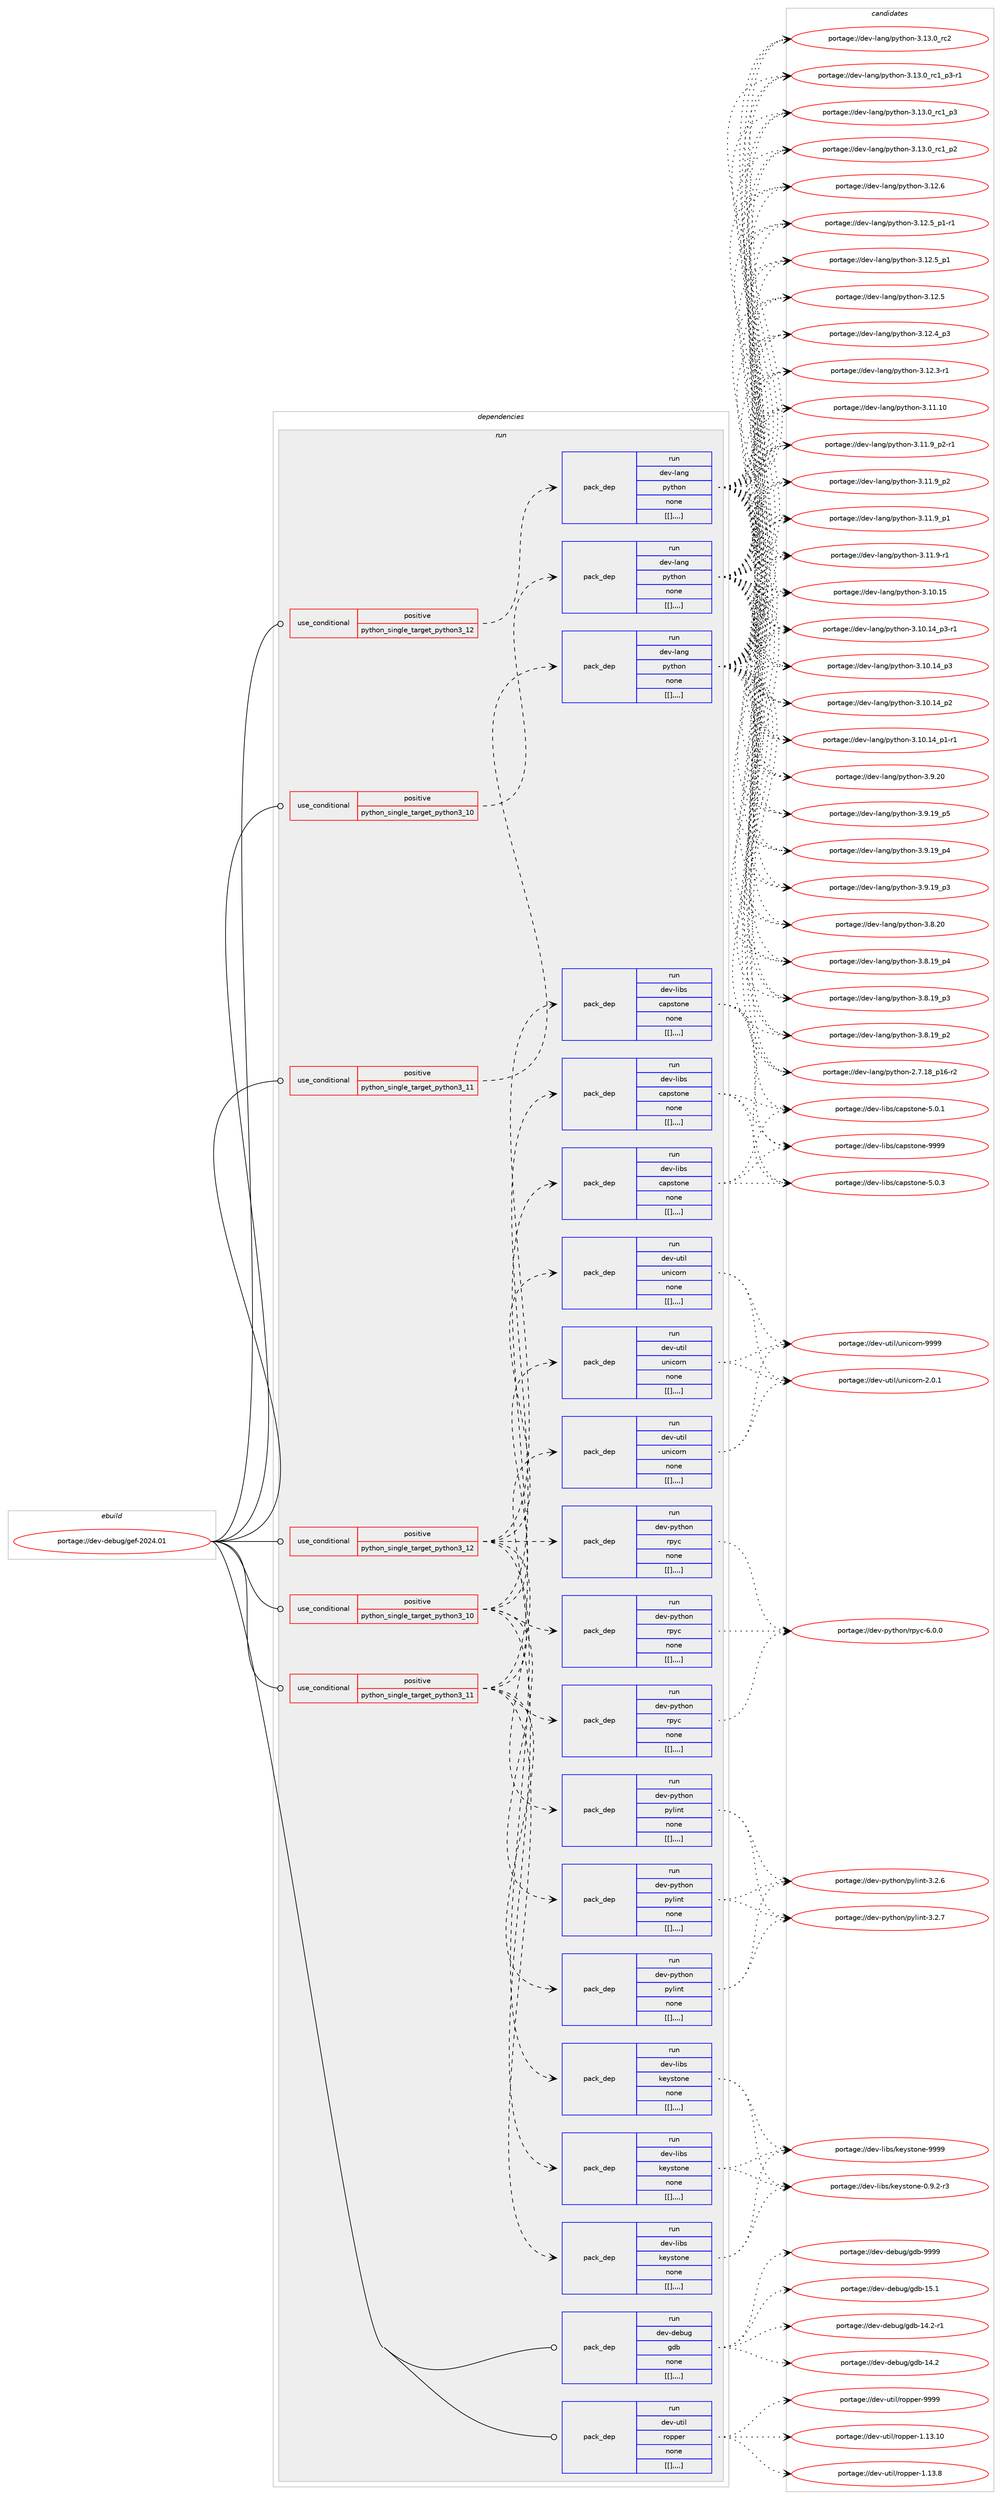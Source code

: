 digraph prolog {

# *************
# Graph options
# *************

newrank=true;
concentrate=true;
compound=true;
graph [rankdir=LR,fontname=Helvetica,fontsize=10,ranksep=1.5];#, ranksep=2.5, nodesep=0.2];
edge  [arrowhead=vee];
node  [fontname=Helvetica,fontsize=10];

# **********
# The ebuild
# **********

subgraph cluster_leftcol {
color=gray;
label=<<i>ebuild</i>>;
id [label="portage://dev-debug/gef-2024.01", color=red, width=4, href="../dev-debug/gef-2024.01.svg"];
}

# ****************
# The dependencies
# ****************

subgraph cluster_midcol {
color=gray;
label=<<i>dependencies</i>>;
subgraph cluster_compile {
fillcolor="#eeeeee";
style=filled;
label=<<i>compile</i>>;
}
subgraph cluster_compileandrun {
fillcolor="#eeeeee";
style=filled;
label=<<i>compile and run</i>>;
}
subgraph cluster_run {
fillcolor="#eeeeee";
style=filled;
label=<<i>run</i>>;
subgraph cond19465 {
dependency72526 [label=<<TABLE BORDER="0" CELLBORDER="1" CELLSPACING="0" CELLPADDING="4"><TR><TD ROWSPAN="3" CELLPADDING="10">use_conditional</TD></TR><TR><TD>positive</TD></TR><TR><TD>python_single_target_python3_10</TD></TR></TABLE>>, shape=none, color=red];
subgraph pack52114 {
dependency72527 [label=<<TABLE BORDER="0" CELLBORDER="1" CELLSPACING="0" CELLPADDING="4" WIDTH="220"><TR><TD ROWSPAN="6" CELLPADDING="30">pack_dep</TD></TR><TR><TD WIDTH="110">run</TD></TR><TR><TD>dev-lang</TD></TR><TR><TD>python</TD></TR><TR><TD>none</TD></TR><TR><TD>[[],,,,]</TD></TR></TABLE>>, shape=none, color=blue];
}
dependency72526:e -> dependency72527:w [weight=20,style="dashed",arrowhead="vee"];
}
id:e -> dependency72526:w [weight=20,style="solid",arrowhead="odot"];
subgraph cond19466 {
dependency72528 [label=<<TABLE BORDER="0" CELLBORDER="1" CELLSPACING="0" CELLPADDING="4"><TR><TD ROWSPAN="3" CELLPADDING="10">use_conditional</TD></TR><TR><TD>positive</TD></TR><TR><TD>python_single_target_python3_10</TD></TR></TABLE>>, shape=none, color=red];
subgraph pack52115 {
dependency72529 [label=<<TABLE BORDER="0" CELLBORDER="1" CELLSPACING="0" CELLPADDING="4" WIDTH="220"><TR><TD ROWSPAN="6" CELLPADDING="30">pack_dep</TD></TR><TR><TD WIDTH="110">run</TD></TR><TR><TD>dev-libs</TD></TR><TR><TD>capstone</TD></TR><TR><TD>none</TD></TR><TR><TD>[[],,,,]</TD></TR></TABLE>>, shape=none, color=blue];
}
dependency72528:e -> dependency72529:w [weight=20,style="dashed",arrowhead="vee"];
subgraph pack52116 {
dependency72530 [label=<<TABLE BORDER="0" CELLBORDER="1" CELLSPACING="0" CELLPADDING="4" WIDTH="220"><TR><TD ROWSPAN="6" CELLPADDING="30">pack_dep</TD></TR><TR><TD WIDTH="110">run</TD></TR><TR><TD>dev-libs</TD></TR><TR><TD>keystone</TD></TR><TR><TD>none</TD></TR><TR><TD>[[],,,,]</TD></TR></TABLE>>, shape=none, color=blue];
}
dependency72528:e -> dependency72530:w [weight=20,style="dashed",arrowhead="vee"];
subgraph pack52117 {
dependency72531 [label=<<TABLE BORDER="0" CELLBORDER="1" CELLSPACING="0" CELLPADDING="4" WIDTH="220"><TR><TD ROWSPAN="6" CELLPADDING="30">pack_dep</TD></TR><TR><TD WIDTH="110">run</TD></TR><TR><TD>dev-python</TD></TR><TR><TD>pylint</TD></TR><TR><TD>none</TD></TR><TR><TD>[[],,,,]</TD></TR></TABLE>>, shape=none, color=blue];
}
dependency72528:e -> dependency72531:w [weight=20,style="dashed",arrowhead="vee"];
subgraph pack52118 {
dependency72532 [label=<<TABLE BORDER="0" CELLBORDER="1" CELLSPACING="0" CELLPADDING="4" WIDTH="220"><TR><TD ROWSPAN="6" CELLPADDING="30">pack_dep</TD></TR><TR><TD WIDTH="110">run</TD></TR><TR><TD>dev-python</TD></TR><TR><TD>rpyc</TD></TR><TR><TD>none</TD></TR><TR><TD>[[],,,,]</TD></TR></TABLE>>, shape=none, color=blue];
}
dependency72528:e -> dependency72532:w [weight=20,style="dashed",arrowhead="vee"];
subgraph pack52119 {
dependency72533 [label=<<TABLE BORDER="0" CELLBORDER="1" CELLSPACING="0" CELLPADDING="4" WIDTH="220"><TR><TD ROWSPAN="6" CELLPADDING="30">pack_dep</TD></TR><TR><TD WIDTH="110">run</TD></TR><TR><TD>dev-util</TD></TR><TR><TD>unicorn</TD></TR><TR><TD>none</TD></TR><TR><TD>[[],,,,]</TD></TR></TABLE>>, shape=none, color=blue];
}
dependency72528:e -> dependency72533:w [weight=20,style="dashed",arrowhead="vee"];
}
id:e -> dependency72528:w [weight=20,style="solid",arrowhead="odot"];
subgraph cond19467 {
dependency72534 [label=<<TABLE BORDER="0" CELLBORDER="1" CELLSPACING="0" CELLPADDING="4"><TR><TD ROWSPAN="3" CELLPADDING="10">use_conditional</TD></TR><TR><TD>positive</TD></TR><TR><TD>python_single_target_python3_11</TD></TR></TABLE>>, shape=none, color=red];
subgraph pack52120 {
dependency72535 [label=<<TABLE BORDER="0" CELLBORDER="1" CELLSPACING="0" CELLPADDING="4" WIDTH="220"><TR><TD ROWSPAN="6" CELLPADDING="30">pack_dep</TD></TR><TR><TD WIDTH="110">run</TD></TR><TR><TD>dev-lang</TD></TR><TR><TD>python</TD></TR><TR><TD>none</TD></TR><TR><TD>[[],,,,]</TD></TR></TABLE>>, shape=none, color=blue];
}
dependency72534:e -> dependency72535:w [weight=20,style="dashed",arrowhead="vee"];
}
id:e -> dependency72534:w [weight=20,style="solid",arrowhead="odot"];
subgraph cond19468 {
dependency72536 [label=<<TABLE BORDER="0" CELLBORDER="1" CELLSPACING="0" CELLPADDING="4"><TR><TD ROWSPAN="3" CELLPADDING="10">use_conditional</TD></TR><TR><TD>positive</TD></TR><TR><TD>python_single_target_python3_11</TD></TR></TABLE>>, shape=none, color=red];
subgraph pack52121 {
dependency72537 [label=<<TABLE BORDER="0" CELLBORDER="1" CELLSPACING="0" CELLPADDING="4" WIDTH="220"><TR><TD ROWSPAN="6" CELLPADDING="30">pack_dep</TD></TR><TR><TD WIDTH="110">run</TD></TR><TR><TD>dev-libs</TD></TR><TR><TD>capstone</TD></TR><TR><TD>none</TD></TR><TR><TD>[[],,,,]</TD></TR></TABLE>>, shape=none, color=blue];
}
dependency72536:e -> dependency72537:w [weight=20,style="dashed",arrowhead="vee"];
subgraph pack52122 {
dependency72538 [label=<<TABLE BORDER="0" CELLBORDER="1" CELLSPACING="0" CELLPADDING="4" WIDTH="220"><TR><TD ROWSPAN="6" CELLPADDING="30">pack_dep</TD></TR><TR><TD WIDTH="110">run</TD></TR><TR><TD>dev-libs</TD></TR><TR><TD>keystone</TD></TR><TR><TD>none</TD></TR><TR><TD>[[],,,,]</TD></TR></TABLE>>, shape=none, color=blue];
}
dependency72536:e -> dependency72538:w [weight=20,style="dashed",arrowhead="vee"];
subgraph pack52123 {
dependency72539 [label=<<TABLE BORDER="0" CELLBORDER="1" CELLSPACING="0" CELLPADDING="4" WIDTH="220"><TR><TD ROWSPAN="6" CELLPADDING="30">pack_dep</TD></TR><TR><TD WIDTH="110">run</TD></TR><TR><TD>dev-python</TD></TR><TR><TD>pylint</TD></TR><TR><TD>none</TD></TR><TR><TD>[[],,,,]</TD></TR></TABLE>>, shape=none, color=blue];
}
dependency72536:e -> dependency72539:w [weight=20,style="dashed",arrowhead="vee"];
subgraph pack52124 {
dependency72540 [label=<<TABLE BORDER="0" CELLBORDER="1" CELLSPACING="0" CELLPADDING="4" WIDTH="220"><TR><TD ROWSPAN="6" CELLPADDING="30">pack_dep</TD></TR><TR><TD WIDTH="110">run</TD></TR><TR><TD>dev-python</TD></TR><TR><TD>rpyc</TD></TR><TR><TD>none</TD></TR><TR><TD>[[],,,,]</TD></TR></TABLE>>, shape=none, color=blue];
}
dependency72536:e -> dependency72540:w [weight=20,style="dashed",arrowhead="vee"];
subgraph pack52125 {
dependency72541 [label=<<TABLE BORDER="0" CELLBORDER="1" CELLSPACING="0" CELLPADDING="4" WIDTH="220"><TR><TD ROWSPAN="6" CELLPADDING="30">pack_dep</TD></TR><TR><TD WIDTH="110">run</TD></TR><TR><TD>dev-util</TD></TR><TR><TD>unicorn</TD></TR><TR><TD>none</TD></TR><TR><TD>[[],,,,]</TD></TR></TABLE>>, shape=none, color=blue];
}
dependency72536:e -> dependency72541:w [weight=20,style="dashed",arrowhead="vee"];
}
id:e -> dependency72536:w [weight=20,style="solid",arrowhead="odot"];
subgraph cond19469 {
dependency72542 [label=<<TABLE BORDER="0" CELLBORDER="1" CELLSPACING="0" CELLPADDING="4"><TR><TD ROWSPAN="3" CELLPADDING="10">use_conditional</TD></TR><TR><TD>positive</TD></TR><TR><TD>python_single_target_python3_12</TD></TR></TABLE>>, shape=none, color=red];
subgraph pack52126 {
dependency72543 [label=<<TABLE BORDER="0" CELLBORDER="1" CELLSPACING="0" CELLPADDING="4" WIDTH="220"><TR><TD ROWSPAN="6" CELLPADDING="30">pack_dep</TD></TR><TR><TD WIDTH="110">run</TD></TR><TR><TD>dev-lang</TD></TR><TR><TD>python</TD></TR><TR><TD>none</TD></TR><TR><TD>[[],,,,]</TD></TR></TABLE>>, shape=none, color=blue];
}
dependency72542:e -> dependency72543:w [weight=20,style="dashed",arrowhead="vee"];
}
id:e -> dependency72542:w [weight=20,style="solid",arrowhead="odot"];
subgraph cond19470 {
dependency72544 [label=<<TABLE BORDER="0" CELLBORDER="1" CELLSPACING="0" CELLPADDING="4"><TR><TD ROWSPAN="3" CELLPADDING="10">use_conditional</TD></TR><TR><TD>positive</TD></TR><TR><TD>python_single_target_python3_12</TD></TR></TABLE>>, shape=none, color=red];
subgraph pack52127 {
dependency72545 [label=<<TABLE BORDER="0" CELLBORDER="1" CELLSPACING="0" CELLPADDING="4" WIDTH="220"><TR><TD ROWSPAN="6" CELLPADDING="30">pack_dep</TD></TR><TR><TD WIDTH="110">run</TD></TR><TR><TD>dev-libs</TD></TR><TR><TD>capstone</TD></TR><TR><TD>none</TD></TR><TR><TD>[[],,,,]</TD></TR></TABLE>>, shape=none, color=blue];
}
dependency72544:e -> dependency72545:w [weight=20,style="dashed",arrowhead="vee"];
subgraph pack52128 {
dependency72546 [label=<<TABLE BORDER="0" CELLBORDER="1" CELLSPACING="0" CELLPADDING="4" WIDTH="220"><TR><TD ROWSPAN="6" CELLPADDING="30">pack_dep</TD></TR><TR><TD WIDTH="110">run</TD></TR><TR><TD>dev-libs</TD></TR><TR><TD>keystone</TD></TR><TR><TD>none</TD></TR><TR><TD>[[],,,,]</TD></TR></TABLE>>, shape=none, color=blue];
}
dependency72544:e -> dependency72546:w [weight=20,style="dashed",arrowhead="vee"];
subgraph pack52129 {
dependency72547 [label=<<TABLE BORDER="0" CELLBORDER="1" CELLSPACING="0" CELLPADDING="4" WIDTH="220"><TR><TD ROWSPAN="6" CELLPADDING="30">pack_dep</TD></TR><TR><TD WIDTH="110">run</TD></TR><TR><TD>dev-python</TD></TR><TR><TD>pylint</TD></TR><TR><TD>none</TD></TR><TR><TD>[[],,,,]</TD></TR></TABLE>>, shape=none, color=blue];
}
dependency72544:e -> dependency72547:w [weight=20,style="dashed",arrowhead="vee"];
subgraph pack52130 {
dependency72548 [label=<<TABLE BORDER="0" CELLBORDER="1" CELLSPACING="0" CELLPADDING="4" WIDTH="220"><TR><TD ROWSPAN="6" CELLPADDING="30">pack_dep</TD></TR><TR><TD WIDTH="110">run</TD></TR><TR><TD>dev-python</TD></TR><TR><TD>rpyc</TD></TR><TR><TD>none</TD></TR><TR><TD>[[],,,,]</TD></TR></TABLE>>, shape=none, color=blue];
}
dependency72544:e -> dependency72548:w [weight=20,style="dashed",arrowhead="vee"];
subgraph pack52131 {
dependency72549 [label=<<TABLE BORDER="0" CELLBORDER="1" CELLSPACING="0" CELLPADDING="4" WIDTH="220"><TR><TD ROWSPAN="6" CELLPADDING="30">pack_dep</TD></TR><TR><TD WIDTH="110">run</TD></TR><TR><TD>dev-util</TD></TR><TR><TD>unicorn</TD></TR><TR><TD>none</TD></TR><TR><TD>[[],,,,]</TD></TR></TABLE>>, shape=none, color=blue];
}
dependency72544:e -> dependency72549:w [weight=20,style="dashed",arrowhead="vee"];
}
id:e -> dependency72544:w [weight=20,style="solid",arrowhead="odot"];
subgraph pack52132 {
dependency72550 [label=<<TABLE BORDER="0" CELLBORDER="1" CELLSPACING="0" CELLPADDING="4" WIDTH="220"><TR><TD ROWSPAN="6" CELLPADDING="30">pack_dep</TD></TR><TR><TD WIDTH="110">run</TD></TR><TR><TD>dev-debug</TD></TR><TR><TD>gdb</TD></TR><TR><TD>none</TD></TR><TR><TD>[[],,,,]</TD></TR></TABLE>>, shape=none, color=blue];
}
id:e -> dependency72550:w [weight=20,style="solid",arrowhead="odot"];
subgraph pack52133 {
dependency72551 [label=<<TABLE BORDER="0" CELLBORDER="1" CELLSPACING="0" CELLPADDING="4" WIDTH="220"><TR><TD ROWSPAN="6" CELLPADDING="30">pack_dep</TD></TR><TR><TD WIDTH="110">run</TD></TR><TR><TD>dev-util</TD></TR><TR><TD>ropper</TD></TR><TR><TD>none</TD></TR><TR><TD>[[],,,,]</TD></TR></TABLE>>, shape=none, color=blue];
}
id:e -> dependency72551:w [weight=20,style="solid",arrowhead="odot"];
}
}

# **************
# The candidates
# **************

subgraph cluster_choices {
rank=same;
color=gray;
label=<<i>candidates</i>>;

subgraph choice52114 {
color=black;
nodesep=1;
choice10010111845108971101034711212111610411111045514649514648951149950 [label="portage://dev-lang/python-3.13.0_rc2", color=red, width=4,href="../dev-lang/python-3.13.0_rc2.svg"];
choice1001011184510897110103471121211161041111104551464951464895114994995112514511449 [label="portage://dev-lang/python-3.13.0_rc1_p3-r1", color=red, width=4,href="../dev-lang/python-3.13.0_rc1_p3-r1.svg"];
choice100101118451089711010347112121116104111110455146495146489511499499511251 [label="portage://dev-lang/python-3.13.0_rc1_p3", color=red, width=4,href="../dev-lang/python-3.13.0_rc1_p3.svg"];
choice100101118451089711010347112121116104111110455146495146489511499499511250 [label="portage://dev-lang/python-3.13.0_rc1_p2", color=red, width=4,href="../dev-lang/python-3.13.0_rc1_p2.svg"];
choice10010111845108971101034711212111610411111045514649504654 [label="portage://dev-lang/python-3.12.6", color=red, width=4,href="../dev-lang/python-3.12.6.svg"];
choice1001011184510897110103471121211161041111104551464950465395112494511449 [label="portage://dev-lang/python-3.12.5_p1-r1", color=red, width=4,href="../dev-lang/python-3.12.5_p1-r1.svg"];
choice100101118451089711010347112121116104111110455146495046539511249 [label="portage://dev-lang/python-3.12.5_p1", color=red, width=4,href="../dev-lang/python-3.12.5_p1.svg"];
choice10010111845108971101034711212111610411111045514649504653 [label="portage://dev-lang/python-3.12.5", color=red, width=4,href="../dev-lang/python-3.12.5.svg"];
choice100101118451089711010347112121116104111110455146495046529511251 [label="portage://dev-lang/python-3.12.4_p3", color=red, width=4,href="../dev-lang/python-3.12.4_p3.svg"];
choice100101118451089711010347112121116104111110455146495046514511449 [label="portage://dev-lang/python-3.12.3-r1", color=red, width=4,href="../dev-lang/python-3.12.3-r1.svg"];
choice1001011184510897110103471121211161041111104551464949464948 [label="portage://dev-lang/python-3.11.10", color=red, width=4,href="../dev-lang/python-3.11.10.svg"];
choice1001011184510897110103471121211161041111104551464949465795112504511449 [label="portage://dev-lang/python-3.11.9_p2-r1", color=red, width=4,href="../dev-lang/python-3.11.9_p2-r1.svg"];
choice100101118451089711010347112121116104111110455146494946579511250 [label="portage://dev-lang/python-3.11.9_p2", color=red, width=4,href="../dev-lang/python-3.11.9_p2.svg"];
choice100101118451089711010347112121116104111110455146494946579511249 [label="portage://dev-lang/python-3.11.9_p1", color=red, width=4,href="../dev-lang/python-3.11.9_p1.svg"];
choice100101118451089711010347112121116104111110455146494946574511449 [label="portage://dev-lang/python-3.11.9-r1", color=red, width=4,href="../dev-lang/python-3.11.9-r1.svg"];
choice1001011184510897110103471121211161041111104551464948464953 [label="portage://dev-lang/python-3.10.15", color=red, width=4,href="../dev-lang/python-3.10.15.svg"];
choice100101118451089711010347112121116104111110455146494846495295112514511449 [label="portage://dev-lang/python-3.10.14_p3-r1", color=red, width=4,href="../dev-lang/python-3.10.14_p3-r1.svg"];
choice10010111845108971101034711212111610411111045514649484649529511251 [label="portage://dev-lang/python-3.10.14_p3", color=red, width=4,href="../dev-lang/python-3.10.14_p3.svg"];
choice10010111845108971101034711212111610411111045514649484649529511250 [label="portage://dev-lang/python-3.10.14_p2", color=red, width=4,href="../dev-lang/python-3.10.14_p2.svg"];
choice100101118451089711010347112121116104111110455146494846495295112494511449 [label="portage://dev-lang/python-3.10.14_p1-r1", color=red, width=4,href="../dev-lang/python-3.10.14_p1-r1.svg"];
choice10010111845108971101034711212111610411111045514657465048 [label="portage://dev-lang/python-3.9.20", color=red, width=4,href="../dev-lang/python-3.9.20.svg"];
choice100101118451089711010347112121116104111110455146574649579511253 [label="portage://dev-lang/python-3.9.19_p5", color=red, width=4,href="../dev-lang/python-3.9.19_p5.svg"];
choice100101118451089711010347112121116104111110455146574649579511252 [label="portage://dev-lang/python-3.9.19_p4", color=red, width=4,href="../dev-lang/python-3.9.19_p4.svg"];
choice100101118451089711010347112121116104111110455146574649579511251 [label="portage://dev-lang/python-3.9.19_p3", color=red, width=4,href="../dev-lang/python-3.9.19_p3.svg"];
choice10010111845108971101034711212111610411111045514656465048 [label="portage://dev-lang/python-3.8.20", color=red, width=4,href="../dev-lang/python-3.8.20.svg"];
choice100101118451089711010347112121116104111110455146564649579511252 [label="portage://dev-lang/python-3.8.19_p4", color=red, width=4,href="../dev-lang/python-3.8.19_p4.svg"];
choice100101118451089711010347112121116104111110455146564649579511251 [label="portage://dev-lang/python-3.8.19_p3", color=red, width=4,href="../dev-lang/python-3.8.19_p3.svg"];
choice100101118451089711010347112121116104111110455146564649579511250 [label="portage://dev-lang/python-3.8.19_p2", color=red, width=4,href="../dev-lang/python-3.8.19_p2.svg"];
choice100101118451089711010347112121116104111110455046554649569511249544511450 [label="portage://dev-lang/python-2.7.18_p16-r2", color=red, width=4,href="../dev-lang/python-2.7.18_p16-r2.svg"];
dependency72527:e -> choice10010111845108971101034711212111610411111045514649514648951149950:w [style=dotted,weight="100"];
dependency72527:e -> choice1001011184510897110103471121211161041111104551464951464895114994995112514511449:w [style=dotted,weight="100"];
dependency72527:e -> choice100101118451089711010347112121116104111110455146495146489511499499511251:w [style=dotted,weight="100"];
dependency72527:e -> choice100101118451089711010347112121116104111110455146495146489511499499511250:w [style=dotted,weight="100"];
dependency72527:e -> choice10010111845108971101034711212111610411111045514649504654:w [style=dotted,weight="100"];
dependency72527:e -> choice1001011184510897110103471121211161041111104551464950465395112494511449:w [style=dotted,weight="100"];
dependency72527:e -> choice100101118451089711010347112121116104111110455146495046539511249:w [style=dotted,weight="100"];
dependency72527:e -> choice10010111845108971101034711212111610411111045514649504653:w [style=dotted,weight="100"];
dependency72527:e -> choice100101118451089711010347112121116104111110455146495046529511251:w [style=dotted,weight="100"];
dependency72527:e -> choice100101118451089711010347112121116104111110455146495046514511449:w [style=dotted,weight="100"];
dependency72527:e -> choice1001011184510897110103471121211161041111104551464949464948:w [style=dotted,weight="100"];
dependency72527:e -> choice1001011184510897110103471121211161041111104551464949465795112504511449:w [style=dotted,weight="100"];
dependency72527:e -> choice100101118451089711010347112121116104111110455146494946579511250:w [style=dotted,weight="100"];
dependency72527:e -> choice100101118451089711010347112121116104111110455146494946579511249:w [style=dotted,weight="100"];
dependency72527:e -> choice100101118451089711010347112121116104111110455146494946574511449:w [style=dotted,weight="100"];
dependency72527:e -> choice1001011184510897110103471121211161041111104551464948464953:w [style=dotted,weight="100"];
dependency72527:e -> choice100101118451089711010347112121116104111110455146494846495295112514511449:w [style=dotted,weight="100"];
dependency72527:e -> choice10010111845108971101034711212111610411111045514649484649529511251:w [style=dotted,weight="100"];
dependency72527:e -> choice10010111845108971101034711212111610411111045514649484649529511250:w [style=dotted,weight="100"];
dependency72527:e -> choice100101118451089711010347112121116104111110455146494846495295112494511449:w [style=dotted,weight="100"];
dependency72527:e -> choice10010111845108971101034711212111610411111045514657465048:w [style=dotted,weight="100"];
dependency72527:e -> choice100101118451089711010347112121116104111110455146574649579511253:w [style=dotted,weight="100"];
dependency72527:e -> choice100101118451089711010347112121116104111110455146574649579511252:w [style=dotted,weight="100"];
dependency72527:e -> choice100101118451089711010347112121116104111110455146574649579511251:w [style=dotted,weight="100"];
dependency72527:e -> choice10010111845108971101034711212111610411111045514656465048:w [style=dotted,weight="100"];
dependency72527:e -> choice100101118451089711010347112121116104111110455146564649579511252:w [style=dotted,weight="100"];
dependency72527:e -> choice100101118451089711010347112121116104111110455146564649579511251:w [style=dotted,weight="100"];
dependency72527:e -> choice100101118451089711010347112121116104111110455146564649579511250:w [style=dotted,weight="100"];
dependency72527:e -> choice100101118451089711010347112121116104111110455046554649569511249544511450:w [style=dotted,weight="100"];
}
subgraph choice52115 {
color=black;
nodesep=1;
choice10010111845108105981154799971121151161111101014557575757 [label="portage://dev-libs/capstone-9999", color=red, width=4,href="../dev-libs/capstone-9999.svg"];
choice1001011184510810598115479997112115116111110101455346484651 [label="portage://dev-libs/capstone-5.0.3", color=red, width=4,href="../dev-libs/capstone-5.0.3.svg"];
choice1001011184510810598115479997112115116111110101455346484649 [label="portage://dev-libs/capstone-5.0.1", color=red, width=4,href="../dev-libs/capstone-5.0.1.svg"];
dependency72529:e -> choice10010111845108105981154799971121151161111101014557575757:w [style=dotted,weight="100"];
dependency72529:e -> choice1001011184510810598115479997112115116111110101455346484651:w [style=dotted,weight="100"];
dependency72529:e -> choice1001011184510810598115479997112115116111110101455346484649:w [style=dotted,weight="100"];
}
subgraph choice52116 {
color=black;
nodesep=1;
choice1001011184510810598115471071011211151161111101014557575757 [label="portage://dev-libs/keystone-9999", color=red, width=4,href="../dev-libs/keystone-9999.svg"];
choice1001011184510810598115471071011211151161111101014548465746504511451 [label="portage://dev-libs/keystone-0.9.2-r3", color=red, width=4,href="../dev-libs/keystone-0.9.2-r3.svg"];
dependency72530:e -> choice1001011184510810598115471071011211151161111101014557575757:w [style=dotted,weight="100"];
dependency72530:e -> choice1001011184510810598115471071011211151161111101014548465746504511451:w [style=dotted,weight="100"];
}
subgraph choice52117 {
color=black;
nodesep=1;
choice1001011184511212111610411111047112121108105110116455146504655 [label="portage://dev-python/pylint-3.2.7", color=red, width=4,href="../dev-python/pylint-3.2.7.svg"];
choice1001011184511212111610411111047112121108105110116455146504654 [label="portage://dev-python/pylint-3.2.6", color=red, width=4,href="../dev-python/pylint-3.2.6.svg"];
dependency72531:e -> choice1001011184511212111610411111047112121108105110116455146504655:w [style=dotted,weight="100"];
dependency72531:e -> choice1001011184511212111610411111047112121108105110116455146504654:w [style=dotted,weight="100"];
}
subgraph choice52118 {
color=black;
nodesep=1;
choice100101118451121211161041111104711411212199455446484648 [label="portage://dev-python/rpyc-6.0.0", color=red, width=4,href="../dev-python/rpyc-6.0.0.svg"];
dependency72532:e -> choice100101118451121211161041111104711411212199455446484648:w [style=dotted,weight="100"];
}
subgraph choice52119 {
color=black;
nodesep=1;
choice1001011184511711610510847117110105991111141104557575757 [label="portage://dev-util/unicorn-9999", color=red, width=4,href="../dev-util/unicorn-9999.svg"];
choice100101118451171161051084711711010599111114110455046484649 [label="portage://dev-util/unicorn-2.0.1", color=red, width=4,href="../dev-util/unicorn-2.0.1.svg"];
dependency72533:e -> choice1001011184511711610510847117110105991111141104557575757:w [style=dotted,weight="100"];
dependency72533:e -> choice100101118451171161051084711711010599111114110455046484649:w [style=dotted,weight="100"];
}
subgraph choice52120 {
color=black;
nodesep=1;
choice10010111845108971101034711212111610411111045514649514648951149950 [label="portage://dev-lang/python-3.13.0_rc2", color=red, width=4,href="../dev-lang/python-3.13.0_rc2.svg"];
choice1001011184510897110103471121211161041111104551464951464895114994995112514511449 [label="portage://dev-lang/python-3.13.0_rc1_p3-r1", color=red, width=4,href="../dev-lang/python-3.13.0_rc1_p3-r1.svg"];
choice100101118451089711010347112121116104111110455146495146489511499499511251 [label="portage://dev-lang/python-3.13.0_rc1_p3", color=red, width=4,href="../dev-lang/python-3.13.0_rc1_p3.svg"];
choice100101118451089711010347112121116104111110455146495146489511499499511250 [label="portage://dev-lang/python-3.13.0_rc1_p2", color=red, width=4,href="../dev-lang/python-3.13.0_rc1_p2.svg"];
choice10010111845108971101034711212111610411111045514649504654 [label="portage://dev-lang/python-3.12.6", color=red, width=4,href="../dev-lang/python-3.12.6.svg"];
choice1001011184510897110103471121211161041111104551464950465395112494511449 [label="portage://dev-lang/python-3.12.5_p1-r1", color=red, width=4,href="../dev-lang/python-3.12.5_p1-r1.svg"];
choice100101118451089711010347112121116104111110455146495046539511249 [label="portage://dev-lang/python-3.12.5_p1", color=red, width=4,href="../dev-lang/python-3.12.5_p1.svg"];
choice10010111845108971101034711212111610411111045514649504653 [label="portage://dev-lang/python-3.12.5", color=red, width=4,href="../dev-lang/python-3.12.5.svg"];
choice100101118451089711010347112121116104111110455146495046529511251 [label="portage://dev-lang/python-3.12.4_p3", color=red, width=4,href="../dev-lang/python-3.12.4_p3.svg"];
choice100101118451089711010347112121116104111110455146495046514511449 [label="portage://dev-lang/python-3.12.3-r1", color=red, width=4,href="../dev-lang/python-3.12.3-r1.svg"];
choice1001011184510897110103471121211161041111104551464949464948 [label="portage://dev-lang/python-3.11.10", color=red, width=4,href="../dev-lang/python-3.11.10.svg"];
choice1001011184510897110103471121211161041111104551464949465795112504511449 [label="portage://dev-lang/python-3.11.9_p2-r1", color=red, width=4,href="../dev-lang/python-3.11.9_p2-r1.svg"];
choice100101118451089711010347112121116104111110455146494946579511250 [label="portage://dev-lang/python-3.11.9_p2", color=red, width=4,href="../dev-lang/python-3.11.9_p2.svg"];
choice100101118451089711010347112121116104111110455146494946579511249 [label="portage://dev-lang/python-3.11.9_p1", color=red, width=4,href="../dev-lang/python-3.11.9_p1.svg"];
choice100101118451089711010347112121116104111110455146494946574511449 [label="portage://dev-lang/python-3.11.9-r1", color=red, width=4,href="../dev-lang/python-3.11.9-r1.svg"];
choice1001011184510897110103471121211161041111104551464948464953 [label="portage://dev-lang/python-3.10.15", color=red, width=4,href="../dev-lang/python-3.10.15.svg"];
choice100101118451089711010347112121116104111110455146494846495295112514511449 [label="portage://dev-lang/python-3.10.14_p3-r1", color=red, width=4,href="../dev-lang/python-3.10.14_p3-r1.svg"];
choice10010111845108971101034711212111610411111045514649484649529511251 [label="portage://dev-lang/python-3.10.14_p3", color=red, width=4,href="../dev-lang/python-3.10.14_p3.svg"];
choice10010111845108971101034711212111610411111045514649484649529511250 [label="portage://dev-lang/python-3.10.14_p2", color=red, width=4,href="../dev-lang/python-3.10.14_p2.svg"];
choice100101118451089711010347112121116104111110455146494846495295112494511449 [label="portage://dev-lang/python-3.10.14_p1-r1", color=red, width=4,href="../dev-lang/python-3.10.14_p1-r1.svg"];
choice10010111845108971101034711212111610411111045514657465048 [label="portage://dev-lang/python-3.9.20", color=red, width=4,href="../dev-lang/python-3.9.20.svg"];
choice100101118451089711010347112121116104111110455146574649579511253 [label="portage://dev-lang/python-3.9.19_p5", color=red, width=4,href="../dev-lang/python-3.9.19_p5.svg"];
choice100101118451089711010347112121116104111110455146574649579511252 [label="portage://dev-lang/python-3.9.19_p4", color=red, width=4,href="../dev-lang/python-3.9.19_p4.svg"];
choice100101118451089711010347112121116104111110455146574649579511251 [label="portage://dev-lang/python-3.9.19_p3", color=red, width=4,href="../dev-lang/python-3.9.19_p3.svg"];
choice10010111845108971101034711212111610411111045514656465048 [label="portage://dev-lang/python-3.8.20", color=red, width=4,href="../dev-lang/python-3.8.20.svg"];
choice100101118451089711010347112121116104111110455146564649579511252 [label="portage://dev-lang/python-3.8.19_p4", color=red, width=4,href="../dev-lang/python-3.8.19_p4.svg"];
choice100101118451089711010347112121116104111110455146564649579511251 [label="portage://dev-lang/python-3.8.19_p3", color=red, width=4,href="../dev-lang/python-3.8.19_p3.svg"];
choice100101118451089711010347112121116104111110455146564649579511250 [label="portage://dev-lang/python-3.8.19_p2", color=red, width=4,href="../dev-lang/python-3.8.19_p2.svg"];
choice100101118451089711010347112121116104111110455046554649569511249544511450 [label="portage://dev-lang/python-2.7.18_p16-r2", color=red, width=4,href="../dev-lang/python-2.7.18_p16-r2.svg"];
dependency72535:e -> choice10010111845108971101034711212111610411111045514649514648951149950:w [style=dotted,weight="100"];
dependency72535:e -> choice1001011184510897110103471121211161041111104551464951464895114994995112514511449:w [style=dotted,weight="100"];
dependency72535:e -> choice100101118451089711010347112121116104111110455146495146489511499499511251:w [style=dotted,weight="100"];
dependency72535:e -> choice100101118451089711010347112121116104111110455146495146489511499499511250:w [style=dotted,weight="100"];
dependency72535:e -> choice10010111845108971101034711212111610411111045514649504654:w [style=dotted,weight="100"];
dependency72535:e -> choice1001011184510897110103471121211161041111104551464950465395112494511449:w [style=dotted,weight="100"];
dependency72535:e -> choice100101118451089711010347112121116104111110455146495046539511249:w [style=dotted,weight="100"];
dependency72535:e -> choice10010111845108971101034711212111610411111045514649504653:w [style=dotted,weight="100"];
dependency72535:e -> choice100101118451089711010347112121116104111110455146495046529511251:w [style=dotted,weight="100"];
dependency72535:e -> choice100101118451089711010347112121116104111110455146495046514511449:w [style=dotted,weight="100"];
dependency72535:e -> choice1001011184510897110103471121211161041111104551464949464948:w [style=dotted,weight="100"];
dependency72535:e -> choice1001011184510897110103471121211161041111104551464949465795112504511449:w [style=dotted,weight="100"];
dependency72535:e -> choice100101118451089711010347112121116104111110455146494946579511250:w [style=dotted,weight="100"];
dependency72535:e -> choice100101118451089711010347112121116104111110455146494946579511249:w [style=dotted,weight="100"];
dependency72535:e -> choice100101118451089711010347112121116104111110455146494946574511449:w [style=dotted,weight="100"];
dependency72535:e -> choice1001011184510897110103471121211161041111104551464948464953:w [style=dotted,weight="100"];
dependency72535:e -> choice100101118451089711010347112121116104111110455146494846495295112514511449:w [style=dotted,weight="100"];
dependency72535:e -> choice10010111845108971101034711212111610411111045514649484649529511251:w [style=dotted,weight="100"];
dependency72535:e -> choice10010111845108971101034711212111610411111045514649484649529511250:w [style=dotted,weight="100"];
dependency72535:e -> choice100101118451089711010347112121116104111110455146494846495295112494511449:w [style=dotted,weight="100"];
dependency72535:e -> choice10010111845108971101034711212111610411111045514657465048:w [style=dotted,weight="100"];
dependency72535:e -> choice100101118451089711010347112121116104111110455146574649579511253:w [style=dotted,weight="100"];
dependency72535:e -> choice100101118451089711010347112121116104111110455146574649579511252:w [style=dotted,weight="100"];
dependency72535:e -> choice100101118451089711010347112121116104111110455146574649579511251:w [style=dotted,weight="100"];
dependency72535:e -> choice10010111845108971101034711212111610411111045514656465048:w [style=dotted,weight="100"];
dependency72535:e -> choice100101118451089711010347112121116104111110455146564649579511252:w [style=dotted,weight="100"];
dependency72535:e -> choice100101118451089711010347112121116104111110455146564649579511251:w [style=dotted,weight="100"];
dependency72535:e -> choice100101118451089711010347112121116104111110455146564649579511250:w [style=dotted,weight="100"];
dependency72535:e -> choice100101118451089711010347112121116104111110455046554649569511249544511450:w [style=dotted,weight="100"];
}
subgraph choice52121 {
color=black;
nodesep=1;
choice10010111845108105981154799971121151161111101014557575757 [label="portage://dev-libs/capstone-9999", color=red, width=4,href="../dev-libs/capstone-9999.svg"];
choice1001011184510810598115479997112115116111110101455346484651 [label="portage://dev-libs/capstone-5.0.3", color=red, width=4,href="../dev-libs/capstone-5.0.3.svg"];
choice1001011184510810598115479997112115116111110101455346484649 [label="portage://dev-libs/capstone-5.0.1", color=red, width=4,href="../dev-libs/capstone-5.0.1.svg"];
dependency72537:e -> choice10010111845108105981154799971121151161111101014557575757:w [style=dotted,weight="100"];
dependency72537:e -> choice1001011184510810598115479997112115116111110101455346484651:w [style=dotted,weight="100"];
dependency72537:e -> choice1001011184510810598115479997112115116111110101455346484649:w [style=dotted,weight="100"];
}
subgraph choice52122 {
color=black;
nodesep=1;
choice1001011184510810598115471071011211151161111101014557575757 [label="portage://dev-libs/keystone-9999", color=red, width=4,href="../dev-libs/keystone-9999.svg"];
choice1001011184510810598115471071011211151161111101014548465746504511451 [label="portage://dev-libs/keystone-0.9.2-r3", color=red, width=4,href="../dev-libs/keystone-0.9.2-r3.svg"];
dependency72538:e -> choice1001011184510810598115471071011211151161111101014557575757:w [style=dotted,weight="100"];
dependency72538:e -> choice1001011184510810598115471071011211151161111101014548465746504511451:w [style=dotted,weight="100"];
}
subgraph choice52123 {
color=black;
nodesep=1;
choice1001011184511212111610411111047112121108105110116455146504655 [label="portage://dev-python/pylint-3.2.7", color=red, width=4,href="../dev-python/pylint-3.2.7.svg"];
choice1001011184511212111610411111047112121108105110116455146504654 [label="portage://dev-python/pylint-3.2.6", color=red, width=4,href="../dev-python/pylint-3.2.6.svg"];
dependency72539:e -> choice1001011184511212111610411111047112121108105110116455146504655:w [style=dotted,weight="100"];
dependency72539:e -> choice1001011184511212111610411111047112121108105110116455146504654:w [style=dotted,weight="100"];
}
subgraph choice52124 {
color=black;
nodesep=1;
choice100101118451121211161041111104711411212199455446484648 [label="portage://dev-python/rpyc-6.0.0", color=red, width=4,href="../dev-python/rpyc-6.0.0.svg"];
dependency72540:e -> choice100101118451121211161041111104711411212199455446484648:w [style=dotted,weight="100"];
}
subgraph choice52125 {
color=black;
nodesep=1;
choice1001011184511711610510847117110105991111141104557575757 [label="portage://dev-util/unicorn-9999", color=red, width=4,href="../dev-util/unicorn-9999.svg"];
choice100101118451171161051084711711010599111114110455046484649 [label="portage://dev-util/unicorn-2.0.1", color=red, width=4,href="../dev-util/unicorn-2.0.1.svg"];
dependency72541:e -> choice1001011184511711610510847117110105991111141104557575757:w [style=dotted,weight="100"];
dependency72541:e -> choice100101118451171161051084711711010599111114110455046484649:w [style=dotted,weight="100"];
}
subgraph choice52126 {
color=black;
nodesep=1;
choice10010111845108971101034711212111610411111045514649514648951149950 [label="portage://dev-lang/python-3.13.0_rc2", color=red, width=4,href="../dev-lang/python-3.13.0_rc2.svg"];
choice1001011184510897110103471121211161041111104551464951464895114994995112514511449 [label="portage://dev-lang/python-3.13.0_rc1_p3-r1", color=red, width=4,href="../dev-lang/python-3.13.0_rc1_p3-r1.svg"];
choice100101118451089711010347112121116104111110455146495146489511499499511251 [label="portage://dev-lang/python-3.13.0_rc1_p3", color=red, width=4,href="../dev-lang/python-3.13.0_rc1_p3.svg"];
choice100101118451089711010347112121116104111110455146495146489511499499511250 [label="portage://dev-lang/python-3.13.0_rc1_p2", color=red, width=4,href="../dev-lang/python-3.13.0_rc1_p2.svg"];
choice10010111845108971101034711212111610411111045514649504654 [label="portage://dev-lang/python-3.12.6", color=red, width=4,href="../dev-lang/python-3.12.6.svg"];
choice1001011184510897110103471121211161041111104551464950465395112494511449 [label="portage://dev-lang/python-3.12.5_p1-r1", color=red, width=4,href="../dev-lang/python-3.12.5_p1-r1.svg"];
choice100101118451089711010347112121116104111110455146495046539511249 [label="portage://dev-lang/python-3.12.5_p1", color=red, width=4,href="../dev-lang/python-3.12.5_p1.svg"];
choice10010111845108971101034711212111610411111045514649504653 [label="portage://dev-lang/python-3.12.5", color=red, width=4,href="../dev-lang/python-3.12.5.svg"];
choice100101118451089711010347112121116104111110455146495046529511251 [label="portage://dev-lang/python-3.12.4_p3", color=red, width=4,href="../dev-lang/python-3.12.4_p3.svg"];
choice100101118451089711010347112121116104111110455146495046514511449 [label="portage://dev-lang/python-3.12.3-r1", color=red, width=4,href="../dev-lang/python-3.12.3-r1.svg"];
choice1001011184510897110103471121211161041111104551464949464948 [label="portage://dev-lang/python-3.11.10", color=red, width=4,href="../dev-lang/python-3.11.10.svg"];
choice1001011184510897110103471121211161041111104551464949465795112504511449 [label="portage://dev-lang/python-3.11.9_p2-r1", color=red, width=4,href="../dev-lang/python-3.11.9_p2-r1.svg"];
choice100101118451089711010347112121116104111110455146494946579511250 [label="portage://dev-lang/python-3.11.9_p2", color=red, width=4,href="../dev-lang/python-3.11.9_p2.svg"];
choice100101118451089711010347112121116104111110455146494946579511249 [label="portage://dev-lang/python-3.11.9_p1", color=red, width=4,href="../dev-lang/python-3.11.9_p1.svg"];
choice100101118451089711010347112121116104111110455146494946574511449 [label="portage://dev-lang/python-3.11.9-r1", color=red, width=4,href="../dev-lang/python-3.11.9-r1.svg"];
choice1001011184510897110103471121211161041111104551464948464953 [label="portage://dev-lang/python-3.10.15", color=red, width=4,href="../dev-lang/python-3.10.15.svg"];
choice100101118451089711010347112121116104111110455146494846495295112514511449 [label="portage://dev-lang/python-3.10.14_p3-r1", color=red, width=4,href="../dev-lang/python-3.10.14_p3-r1.svg"];
choice10010111845108971101034711212111610411111045514649484649529511251 [label="portage://dev-lang/python-3.10.14_p3", color=red, width=4,href="../dev-lang/python-3.10.14_p3.svg"];
choice10010111845108971101034711212111610411111045514649484649529511250 [label="portage://dev-lang/python-3.10.14_p2", color=red, width=4,href="../dev-lang/python-3.10.14_p2.svg"];
choice100101118451089711010347112121116104111110455146494846495295112494511449 [label="portage://dev-lang/python-3.10.14_p1-r1", color=red, width=4,href="../dev-lang/python-3.10.14_p1-r1.svg"];
choice10010111845108971101034711212111610411111045514657465048 [label="portage://dev-lang/python-3.9.20", color=red, width=4,href="../dev-lang/python-3.9.20.svg"];
choice100101118451089711010347112121116104111110455146574649579511253 [label="portage://dev-lang/python-3.9.19_p5", color=red, width=4,href="../dev-lang/python-3.9.19_p5.svg"];
choice100101118451089711010347112121116104111110455146574649579511252 [label="portage://dev-lang/python-3.9.19_p4", color=red, width=4,href="../dev-lang/python-3.9.19_p4.svg"];
choice100101118451089711010347112121116104111110455146574649579511251 [label="portage://dev-lang/python-3.9.19_p3", color=red, width=4,href="../dev-lang/python-3.9.19_p3.svg"];
choice10010111845108971101034711212111610411111045514656465048 [label="portage://dev-lang/python-3.8.20", color=red, width=4,href="../dev-lang/python-3.8.20.svg"];
choice100101118451089711010347112121116104111110455146564649579511252 [label="portage://dev-lang/python-3.8.19_p4", color=red, width=4,href="../dev-lang/python-3.8.19_p4.svg"];
choice100101118451089711010347112121116104111110455146564649579511251 [label="portage://dev-lang/python-3.8.19_p3", color=red, width=4,href="../dev-lang/python-3.8.19_p3.svg"];
choice100101118451089711010347112121116104111110455146564649579511250 [label="portage://dev-lang/python-3.8.19_p2", color=red, width=4,href="../dev-lang/python-3.8.19_p2.svg"];
choice100101118451089711010347112121116104111110455046554649569511249544511450 [label="portage://dev-lang/python-2.7.18_p16-r2", color=red, width=4,href="../dev-lang/python-2.7.18_p16-r2.svg"];
dependency72543:e -> choice10010111845108971101034711212111610411111045514649514648951149950:w [style=dotted,weight="100"];
dependency72543:e -> choice1001011184510897110103471121211161041111104551464951464895114994995112514511449:w [style=dotted,weight="100"];
dependency72543:e -> choice100101118451089711010347112121116104111110455146495146489511499499511251:w [style=dotted,weight="100"];
dependency72543:e -> choice100101118451089711010347112121116104111110455146495146489511499499511250:w [style=dotted,weight="100"];
dependency72543:e -> choice10010111845108971101034711212111610411111045514649504654:w [style=dotted,weight="100"];
dependency72543:e -> choice1001011184510897110103471121211161041111104551464950465395112494511449:w [style=dotted,weight="100"];
dependency72543:e -> choice100101118451089711010347112121116104111110455146495046539511249:w [style=dotted,weight="100"];
dependency72543:e -> choice10010111845108971101034711212111610411111045514649504653:w [style=dotted,weight="100"];
dependency72543:e -> choice100101118451089711010347112121116104111110455146495046529511251:w [style=dotted,weight="100"];
dependency72543:e -> choice100101118451089711010347112121116104111110455146495046514511449:w [style=dotted,weight="100"];
dependency72543:e -> choice1001011184510897110103471121211161041111104551464949464948:w [style=dotted,weight="100"];
dependency72543:e -> choice1001011184510897110103471121211161041111104551464949465795112504511449:w [style=dotted,weight="100"];
dependency72543:e -> choice100101118451089711010347112121116104111110455146494946579511250:w [style=dotted,weight="100"];
dependency72543:e -> choice100101118451089711010347112121116104111110455146494946579511249:w [style=dotted,weight="100"];
dependency72543:e -> choice100101118451089711010347112121116104111110455146494946574511449:w [style=dotted,weight="100"];
dependency72543:e -> choice1001011184510897110103471121211161041111104551464948464953:w [style=dotted,weight="100"];
dependency72543:e -> choice100101118451089711010347112121116104111110455146494846495295112514511449:w [style=dotted,weight="100"];
dependency72543:e -> choice10010111845108971101034711212111610411111045514649484649529511251:w [style=dotted,weight="100"];
dependency72543:e -> choice10010111845108971101034711212111610411111045514649484649529511250:w [style=dotted,weight="100"];
dependency72543:e -> choice100101118451089711010347112121116104111110455146494846495295112494511449:w [style=dotted,weight="100"];
dependency72543:e -> choice10010111845108971101034711212111610411111045514657465048:w [style=dotted,weight="100"];
dependency72543:e -> choice100101118451089711010347112121116104111110455146574649579511253:w [style=dotted,weight="100"];
dependency72543:e -> choice100101118451089711010347112121116104111110455146574649579511252:w [style=dotted,weight="100"];
dependency72543:e -> choice100101118451089711010347112121116104111110455146574649579511251:w [style=dotted,weight="100"];
dependency72543:e -> choice10010111845108971101034711212111610411111045514656465048:w [style=dotted,weight="100"];
dependency72543:e -> choice100101118451089711010347112121116104111110455146564649579511252:w [style=dotted,weight="100"];
dependency72543:e -> choice100101118451089711010347112121116104111110455146564649579511251:w [style=dotted,weight="100"];
dependency72543:e -> choice100101118451089711010347112121116104111110455146564649579511250:w [style=dotted,weight="100"];
dependency72543:e -> choice100101118451089711010347112121116104111110455046554649569511249544511450:w [style=dotted,weight="100"];
}
subgraph choice52127 {
color=black;
nodesep=1;
choice10010111845108105981154799971121151161111101014557575757 [label="portage://dev-libs/capstone-9999", color=red, width=4,href="../dev-libs/capstone-9999.svg"];
choice1001011184510810598115479997112115116111110101455346484651 [label="portage://dev-libs/capstone-5.0.3", color=red, width=4,href="../dev-libs/capstone-5.0.3.svg"];
choice1001011184510810598115479997112115116111110101455346484649 [label="portage://dev-libs/capstone-5.0.1", color=red, width=4,href="../dev-libs/capstone-5.0.1.svg"];
dependency72545:e -> choice10010111845108105981154799971121151161111101014557575757:w [style=dotted,weight="100"];
dependency72545:e -> choice1001011184510810598115479997112115116111110101455346484651:w [style=dotted,weight="100"];
dependency72545:e -> choice1001011184510810598115479997112115116111110101455346484649:w [style=dotted,weight="100"];
}
subgraph choice52128 {
color=black;
nodesep=1;
choice1001011184510810598115471071011211151161111101014557575757 [label="portage://dev-libs/keystone-9999", color=red, width=4,href="../dev-libs/keystone-9999.svg"];
choice1001011184510810598115471071011211151161111101014548465746504511451 [label="portage://dev-libs/keystone-0.9.2-r3", color=red, width=4,href="../dev-libs/keystone-0.9.2-r3.svg"];
dependency72546:e -> choice1001011184510810598115471071011211151161111101014557575757:w [style=dotted,weight="100"];
dependency72546:e -> choice1001011184510810598115471071011211151161111101014548465746504511451:w [style=dotted,weight="100"];
}
subgraph choice52129 {
color=black;
nodesep=1;
choice1001011184511212111610411111047112121108105110116455146504655 [label="portage://dev-python/pylint-3.2.7", color=red, width=4,href="../dev-python/pylint-3.2.7.svg"];
choice1001011184511212111610411111047112121108105110116455146504654 [label="portage://dev-python/pylint-3.2.6", color=red, width=4,href="../dev-python/pylint-3.2.6.svg"];
dependency72547:e -> choice1001011184511212111610411111047112121108105110116455146504655:w [style=dotted,weight="100"];
dependency72547:e -> choice1001011184511212111610411111047112121108105110116455146504654:w [style=dotted,weight="100"];
}
subgraph choice52130 {
color=black;
nodesep=1;
choice100101118451121211161041111104711411212199455446484648 [label="portage://dev-python/rpyc-6.0.0", color=red, width=4,href="../dev-python/rpyc-6.0.0.svg"];
dependency72548:e -> choice100101118451121211161041111104711411212199455446484648:w [style=dotted,weight="100"];
}
subgraph choice52131 {
color=black;
nodesep=1;
choice1001011184511711610510847117110105991111141104557575757 [label="portage://dev-util/unicorn-9999", color=red, width=4,href="../dev-util/unicorn-9999.svg"];
choice100101118451171161051084711711010599111114110455046484649 [label="portage://dev-util/unicorn-2.0.1", color=red, width=4,href="../dev-util/unicorn-2.0.1.svg"];
dependency72549:e -> choice1001011184511711610510847117110105991111141104557575757:w [style=dotted,weight="100"];
dependency72549:e -> choice100101118451171161051084711711010599111114110455046484649:w [style=dotted,weight="100"];
}
subgraph choice52132 {
color=black;
nodesep=1;
choice100101118451001019811710347103100984557575757 [label="portage://dev-debug/gdb-9999", color=red, width=4,href="../dev-debug/gdb-9999.svg"];
choice100101118451001019811710347103100984549534649 [label="portage://dev-debug/gdb-15.1", color=red, width=4,href="../dev-debug/gdb-15.1.svg"];
choice1001011184510010198117103471031009845495246504511449 [label="portage://dev-debug/gdb-14.2-r1", color=red, width=4,href="../dev-debug/gdb-14.2-r1.svg"];
choice100101118451001019811710347103100984549524650 [label="portage://dev-debug/gdb-14.2", color=red, width=4,href="../dev-debug/gdb-14.2.svg"];
dependency72550:e -> choice100101118451001019811710347103100984557575757:w [style=dotted,weight="100"];
dependency72550:e -> choice100101118451001019811710347103100984549534649:w [style=dotted,weight="100"];
dependency72550:e -> choice1001011184510010198117103471031009845495246504511449:w [style=dotted,weight="100"];
dependency72550:e -> choice100101118451001019811710347103100984549524650:w [style=dotted,weight="100"];
}
subgraph choice52133 {
color=black;
nodesep=1;
choice10010111845117116105108471141111121121011144557575757 [label="portage://dev-util/ropper-9999", color=red, width=4,href="../dev-util/ropper-9999.svg"];
choice10010111845117116105108471141111121121011144549464951464948 [label="portage://dev-util/ropper-1.13.10", color=red, width=4,href="../dev-util/ropper-1.13.10.svg"];
choice100101118451171161051084711411111211210111445494649514656 [label="portage://dev-util/ropper-1.13.8", color=red, width=4,href="../dev-util/ropper-1.13.8.svg"];
dependency72551:e -> choice10010111845117116105108471141111121121011144557575757:w [style=dotted,weight="100"];
dependency72551:e -> choice10010111845117116105108471141111121121011144549464951464948:w [style=dotted,weight="100"];
dependency72551:e -> choice100101118451171161051084711411111211210111445494649514656:w [style=dotted,weight="100"];
}
}

}
